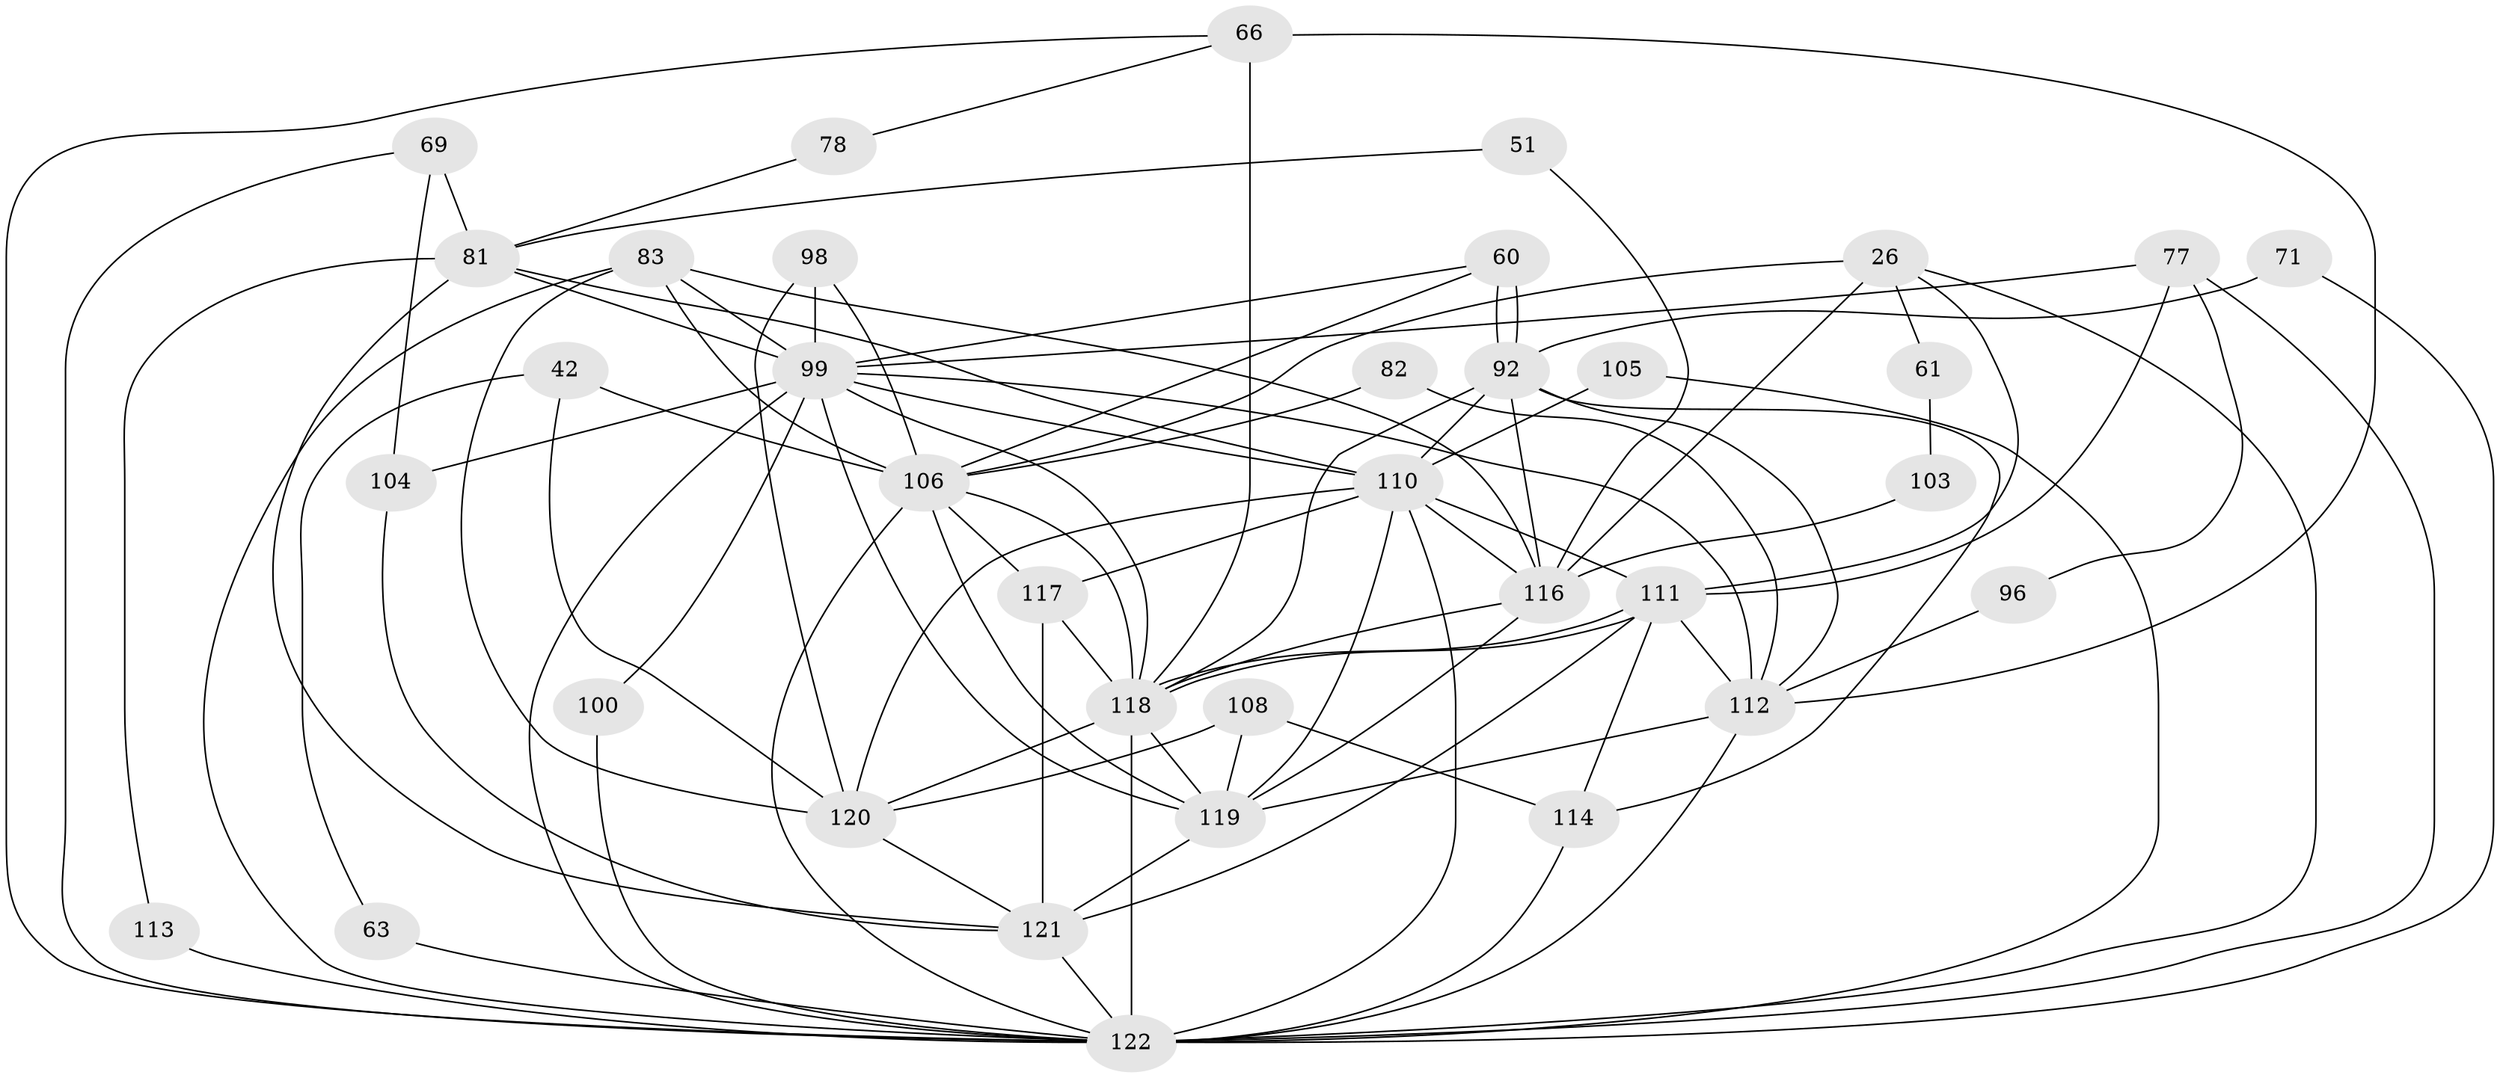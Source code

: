 // original degree distribution, {6: 0.07377049180327869, 4: 0.23770491803278687, 5: 0.1557377049180328, 2: 0.16393442622950818, 3: 0.28688524590163933, 10: 0.01639344262295082, 7: 0.04918032786885246, 8: 0.01639344262295082}
// Generated by graph-tools (version 1.1) at 2025/53/03/04/25 21:53:45]
// undirected, 36 vertices, 94 edges
graph export_dot {
graph [start="1"]
  node [color=gray90,style=filled];
  26 [super="+14"];
  42;
  51;
  60;
  61;
  63;
  66 [super="+58"];
  69 [super="+19"];
  71;
  77 [super="+5+75+46"];
  78;
  81 [super="+12+21"];
  82;
  83 [super="+31"];
  92 [super="+37"];
  96;
  98 [super="+47"];
  99 [super="+57+34+89+87"];
  100 [super="+95"];
  103;
  104;
  105 [super="+93"];
  106 [super="+30+38+80+68"];
  108;
  110 [super="+94+107"];
  111 [super="+4+101+73"];
  112 [super="+53+67"];
  113;
  114;
  116 [super="+16+35"];
  117;
  118 [super="+9+32+102+109"];
  119 [super="+48+74+56+36+86"];
  120 [super="+49"];
  121 [super="+54+72"];
  122 [super="+97+115"];
  26 -- 61;
  26 -- 116 [weight=2];
  26 -- 111;
  26 -- 122;
  26 -- 106;
  42 -- 120 [weight=2];
  42 -- 63;
  42 -- 106;
  51 -- 81;
  51 -- 116;
  60 -- 92 [weight=2];
  60 -- 92;
  60 -- 106;
  60 -- 99;
  61 -- 103;
  63 -- 122;
  66 -- 112 [weight=2];
  66 -- 78;
  66 -- 122;
  66 -- 118;
  69 -- 104;
  69 -- 81 [weight=2];
  69 -- 122;
  71 -- 92;
  71 -- 122;
  77 -- 96;
  77 -- 99 [weight=2];
  77 -- 111 [weight=2];
  77 -- 122 [weight=2];
  78 -- 81;
  81 -- 113;
  81 -- 121 [weight=2];
  81 -- 99;
  81 -- 110;
  82 -- 112;
  82 -- 106;
  83 -- 120 [weight=2];
  83 -- 116 [weight=2];
  83 -- 106;
  83 -- 99;
  83 -- 122;
  92 -- 112;
  92 -- 114 [weight=2];
  92 -- 116;
  92 -- 118;
  92 -- 110;
  96 -- 112;
  98 -- 99 [weight=2];
  98 -- 106;
  98 -- 120 [weight=2];
  99 -- 119 [weight=3];
  99 -- 110;
  99 -- 112 [weight=2];
  99 -- 100 [weight=2];
  99 -- 104;
  99 -- 118;
  99 -- 122 [weight=4];
  100 -- 122 [weight=2];
  103 -- 116 [weight=2];
  104 -- 121;
  105 -- 110 [weight=2];
  105 -- 122 [weight=3];
  106 -- 118;
  106 -- 122 [weight=3];
  106 -- 119 [weight=3];
  106 -- 117;
  108 -- 119;
  108 -- 114;
  108 -- 120;
  110 -- 119 [weight=4];
  110 -- 122 [weight=9];
  110 -- 111 [weight=2];
  110 -- 116 [weight=3];
  110 -- 117;
  110 -- 120;
  111 -- 118 [weight=4];
  111 -- 118;
  111 -- 112 [weight=2];
  111 -- 114;
  111 -- 121;
  112 -- 119;
  112 -- 122;
  113 -- 122;
  114 -- 122 [weight=2];
  116 -- 118;
  116 -- 119;
  117 -- 118;
  117 -- 121;
  118 -- 120 [weight=2];
  118 -- 119;
  118 -- 122 [weight=5];
  119 -- 121 [weight=3];
  120 -- 121 [weight=2];
  121 -- 122 [weight=4];
}
